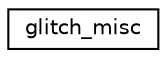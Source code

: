 digraph "Graphical Class Hierarchy"
{
 // LATEX_PDF_SIZE
  edge [fontname="Helvetica",fontsize="10",labelfontname="Helvetica",labelfontsize="10"];
  node [fontname="Helvetica",fontsize="10",shape=record];
  rankdir="LR";
  Node0 [label="glitch_misc",height=0.2,width=0.4,color="black", fillcolor="white", style="filled",URL="$classglitch__misc.html",tooltip=" "];
}
